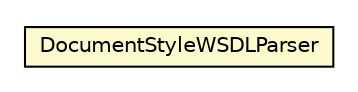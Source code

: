#!/usr/local/bin/dot
#
# Class diagram 
# Generated by UMLGraph version R5_6-24-gf6e263 (http://www.umlgraph.org/)
#

digraph G {
	edge [fontname="Helvetica",fontsize=10,labelfontname="Helvetica",labelfontsize=10];
	node [fontname="Helvetica",fontsize=10,shape=plaintext];
	nodesep=0.25;
	ranksep=0.5;
	// org.universAAL.ri.wsdlToolkit.parser.DocumentStyleWSDLParser
	c16076 [label=<<table title="org.universAAL.ri.wsdlToolkit.parser.DocumentStyleWSDLParser" border="0" cellborder="1" cellspacing="0" cellpadding="2" port="p" bgcolor="lemonChiffon" href="./DocumentStyleWSDLParser.html">
		<tr><td><table border="0" cellspacing="0" cellpadding="1">
<tr><td align="center" balign="center"> DocumentStyleWSDLParser </td></tr>
		</table></td></tr>
		</table>>, URL="./DocumentStyleWSDLParser.html", fontname="Helvetica", fontcolor="black", fontsize=10.0];
}

